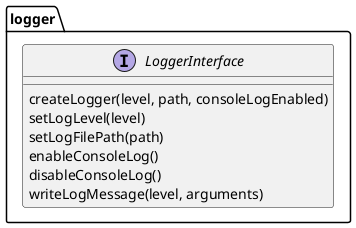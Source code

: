 @startuml

package "logger" {
  interface "LoggerInterface" {
    createLogger(level, path, consoleLogEnabled)
    setLogLevel(level)
    setLogFilePath(path)
    enableConsoleLog()
    disableConsoleLog()
    writeLogMessage(level, arguments)
  }
}

@enduml
